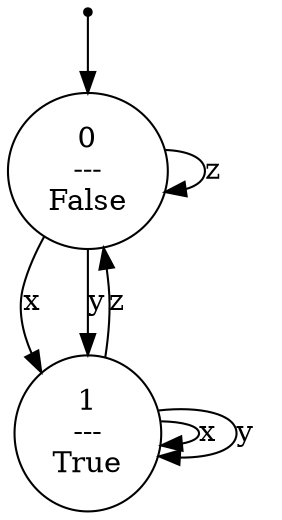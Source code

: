 digraph G {
0 [label="", shape=point];
0 -> 1;
1 [label="0\n---\nFalse"];
1 -> 2  [label=x];
1 -> 1  [label=z];
1 -> 2  [label=y];
2 [label="1\n---\nTrue"];
2 -> 2  [label=x];
2 -> 1  [label=z];
2 -> 2  [label=y];
}
